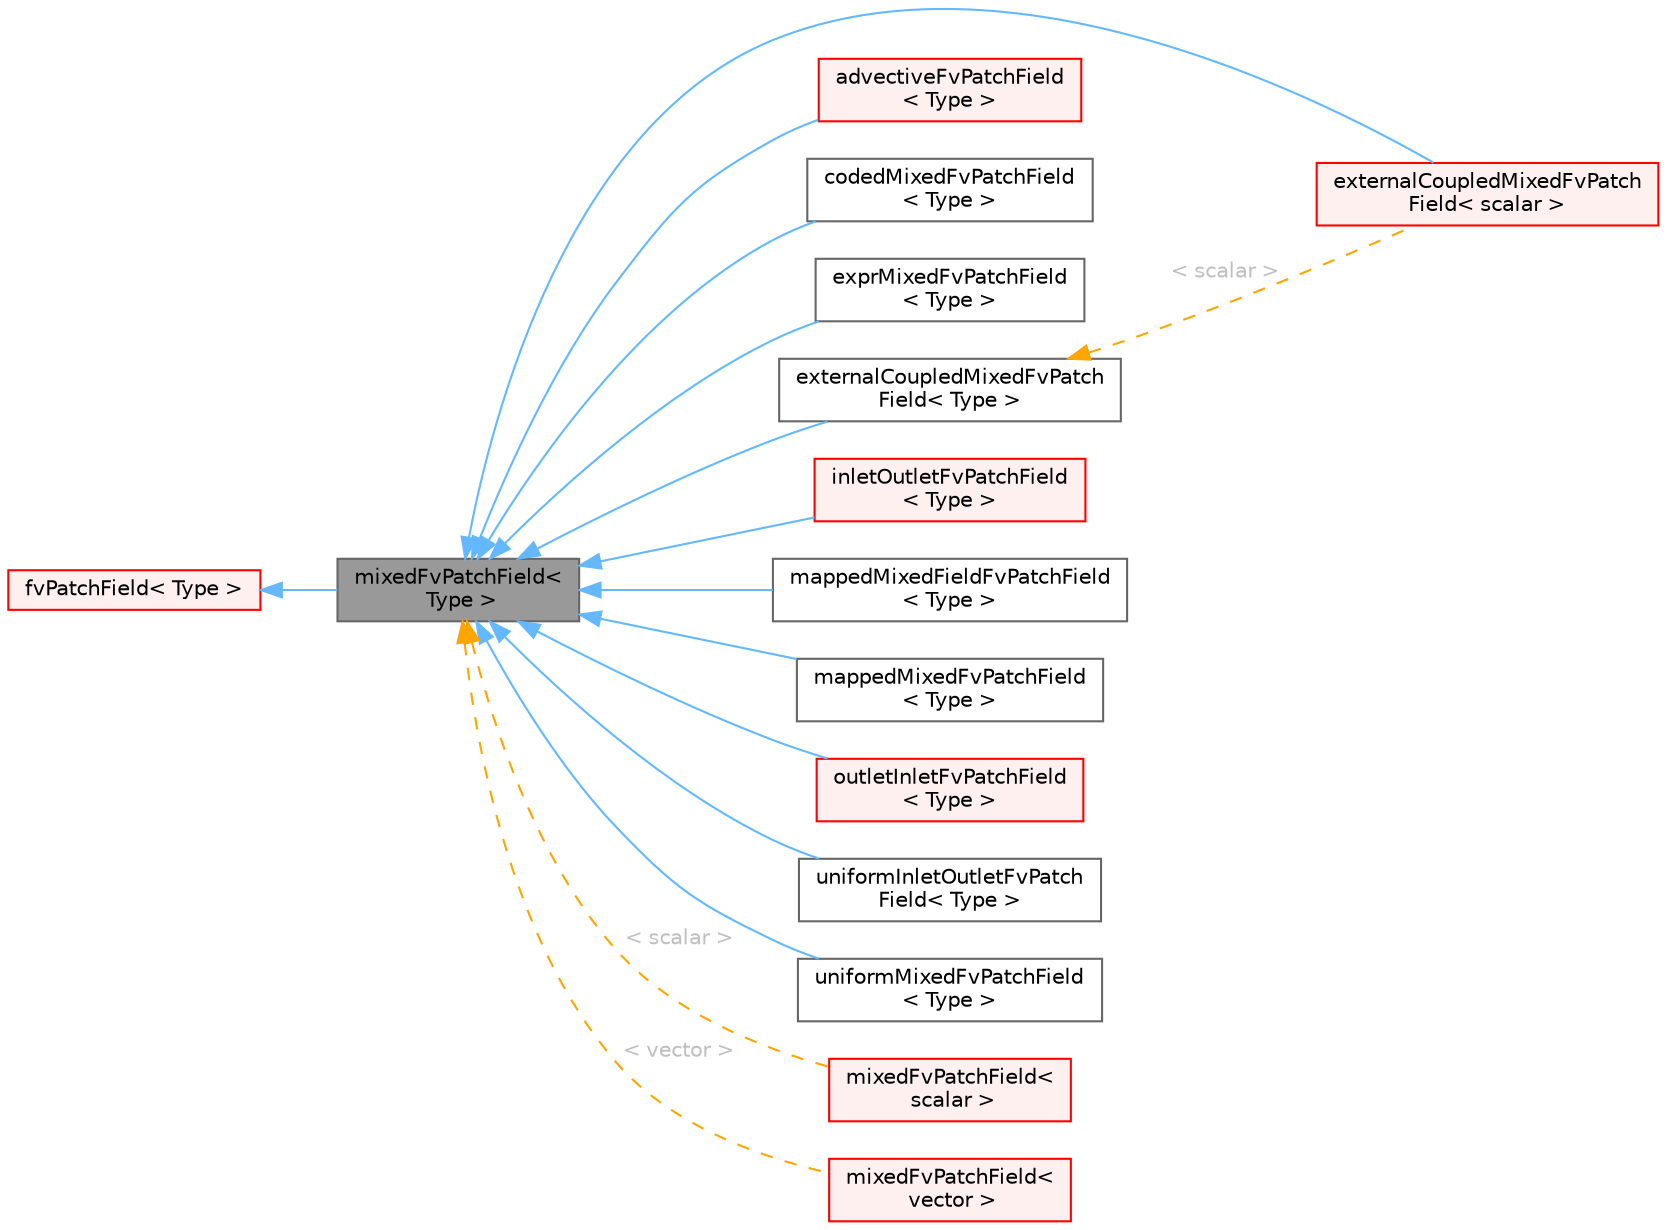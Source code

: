 digraph "mixedFvPatchField&lt; Type &gt;"
{
 // LATEX_PDF_SIZE
  bgcolor="transparent";
  edge [fontname=Helvetica,fontsize=10,labelfontname=Helvetica,labelfontsize=10];
  node [fontname=Helvetica,fontsize=10,shape=box,height=0.2,width=0.4];
  rankdir="LR";
  Node1 [id="Node000001",label="mixedFvPatchField\<\l Type \>",height=0.2,width=0.4,color="gray40", fillcolor="grey60", style="filled", fontcolor="black",tooltip="This boundary condition provides a base class for 'mixed' type boundary conditions,..."];
  Node2 -> Node1 [id="edge1_Node000001_Node000002",dir="back",color="steelblue1",style="solid",tooltip=" "];
  Node2 [id="Node000002",label="fvPatchField\< Type \>",height=0.2,width=0.4,color="red", fillcolor="#FFF0F0", style="filled",URL="$classFoam_1_1fvPatchField.html",tooltip="Abstract base class with a fat-interface to all derived classes covering all possible ways in which t..."];
  Node1 -> Node11 [id="edge2_Node000001_Node000011",dir="back",color="steelblue1",style="solid",tooltip=" "];
  Node11 [id="Node000011",label="externalCoupledMixedFvPatch\lField\< scalar \>",height=0.2,width=0.4,color="red", fillcolor="#FFF0F0", style="filled",URL="$classFoam_1_1externalCoupledMixedFvPatchField.html",tooltip=" "];
  Node1 -> Node13 [id="edge3_Node000001_Node000013",dir="back",color="steelblue1",style="solid",tooltip=" "];
  Node13 [id="Node000013",label="advectiveFvPatchField\l\< Type \>",height=0.2,width=0.4,color="red", fillcolor="#FFF0F0", style="filled",URL="$classFoam_1_1advectiveFvPatchField.html",tooltip="This boundary condition provides an advective outflow condition, based on solving DDt(W,..."];
  Node1 -> Node16 [id="edge4_Node000001_Node000016",dir="back",color="steelblue1",style="solid",tooltip=" "];
  Node16 [id="Node000016",label="codedMixedFvPatchField\l\< Type \>",height=0.2,width=0.4,color="gray40", fillcolor="white", style="filled",URL="$classFoam_1_1codedMixedFvPatchField.html",tooltip="Constructs on-the-fly a new boundary condition (derived from mixedFvPatchField) which is then used to..."];
  Node1 -> Node17 [id="edge5_Node000001_Node000017",dir="back",color="steelblue1",style="solid",tooltip=" "];
  Node17 [id="Node000017",label="exprMixedFvPatchField\l\< Type \>",height=0.2,width=0.4,color="gray40", fillcolor="white", style="filled",URL="$classFoam_1_1exprMixedFvPatchField.html",tooltip="A mixed boundary condition with expressions."];
  Node1 -> Node18 [id="edge6_Node000001_Node000018",dir="back",color="steelblue1",style="solid",tooltip=" "];
  Node18 [id="Node000018",label="externalCoupledMixedFvPatch\lField\< Type \>",height=0.2,width=0.4,color="gray40", fillcolor="white", style="filled",URL="$classFoam_1_1externalCoupledMixedFvPatchField.html",tooltip="Extends the mixed boundary condition with serialisation functions."];
  Node18 -> Node11 [id="edge7_Node000018_Node000011",dir="back",color="orange",style="dashed",tooltip=" ",label=" \< scalar \>",fontcolor="grey" ];
  Node1 -> Node19 [id="edge8_Node000001_Node000019",dir="back",color="steelblue1",style="solid",tooltip=" "];
  Node19 [id="Node000019",label="inletOutletFvPatchField\l\< Type \>",height=0.2,width=0.4,color="red", fillcolor="#FFF0F0", style="filled",URL="$classFoam_1_1inletOutletFvPatchField.html",tooltip="This boundary condition provides a generic outflow condition, with specified inflow for the case of r..."];
  Node1 -> Node21 [id="edge9_Node000001_Node000021",dir="back",color="steelblue1",style="solid",tooltip=" "];
  Node21 [id="Node000021",label="mappedMixedFieldFvPatchField\l\< Type \>",height=0.2,width=0.4,color="gray40", fillcolor="white", style="filled",URL="$classFoam_1_1mappedMixedFieldFvPatchField.html",tooltip="This boundary condition provides a self-contained version of e.g. mapped boundary conditions."];
  Node1 -> Node22 [id="edge10_Node000001_Node000022",dir="back",color="steelblue1",style="solid",tooltip=" "];
  Node22 [id="Node000022",label="mappedMixedFvPatchField\l\< Type \>",height=0.2,width=0.4,color="gray40", fillcolor="white", style="filled",URL="$classFoam_1_1mappedMixedFvPatchField.html",tooltip="This boundary condition maps the value at a set of cells or patch faces back to *this."];
  Node1 -> Node23 [id="edge11_Node000001_Node000023",dir="back",color="steelblue1",style="solid",tooltip=" "];
  Node23 [id="Node000023",label="outletInletFvPatchField\l\< Type \>",height=0.2,width=0.4,color="red", fillcolor="#FFF0F0", style="filled",URL="$classFoam_1_1outletInletFvPatchField.html",tooltip="This boundary condition provides a generic inflow condition, with specified outflow for the case of r..."];
  Node1 -> Node25 [id="edge12_Node000001_Node000025",dir="back",color="steelblue1",style="solid",tooltip=" "];
  Node25 [id="Node000025",label="uniformInletOutletFvPatch\lField\< Type \>",height=0.2,width=0.4,color="gray40", fillcolor="white", style="filled",URL="$classFoam_1_1uniformInletOutletFvPatchField.html",tooltip="Variant of inletOutlet boundary condition with uniform inletValue."];
  Node1 -> Node26 [id="edge13_Node000001_Node000026",dir="back",color="steelblue1",style="solid",tooltip=" "];
  Node26 [id="Node000026",label="uniformMixedFvPatchField\l\< Type \>",height=0.2,width=0.4,color="gray40", fillcolor="white", style="filled",URL="$classFoam_1_1uniformMixedFvPatchField.html",tooltip="This boundary condition provides 'mixed' type boundary condition that mix a uniform fixed value and a..."];
  Node1 -> Node27 [id="edge14_Node000001_Node000027",dir="back",color="orange",style="dashed",tooltip=" ",label=" \< scalar \>",fontcolor="grey" ];
  Node27 [id="Node000027",label="mixedFvPatchField\<\l scalar \>",height=0.2,width=0.4,color="red", fillcolor="#FFF0F0", style="filled",URL="$classFoam_1_1mixedFvPatchField.html",tooltip=" "];
  Node1 -> Node31 [id="edge15_Node000001_Node000031",dir="back",color="orange",style="dashed",tooltip=" ",label=" \< vector \>",fontcolor="grey" ];
  Node31 [id="Node000031",label="mixedFvPatchField\<\l vector \>",height=0.2,width=0.4,color="red", fillcolor="#FFF0F0", style="filled",URL="$classFoam_1_1mixedFvPatchField.html",tooltip=" "];
}
